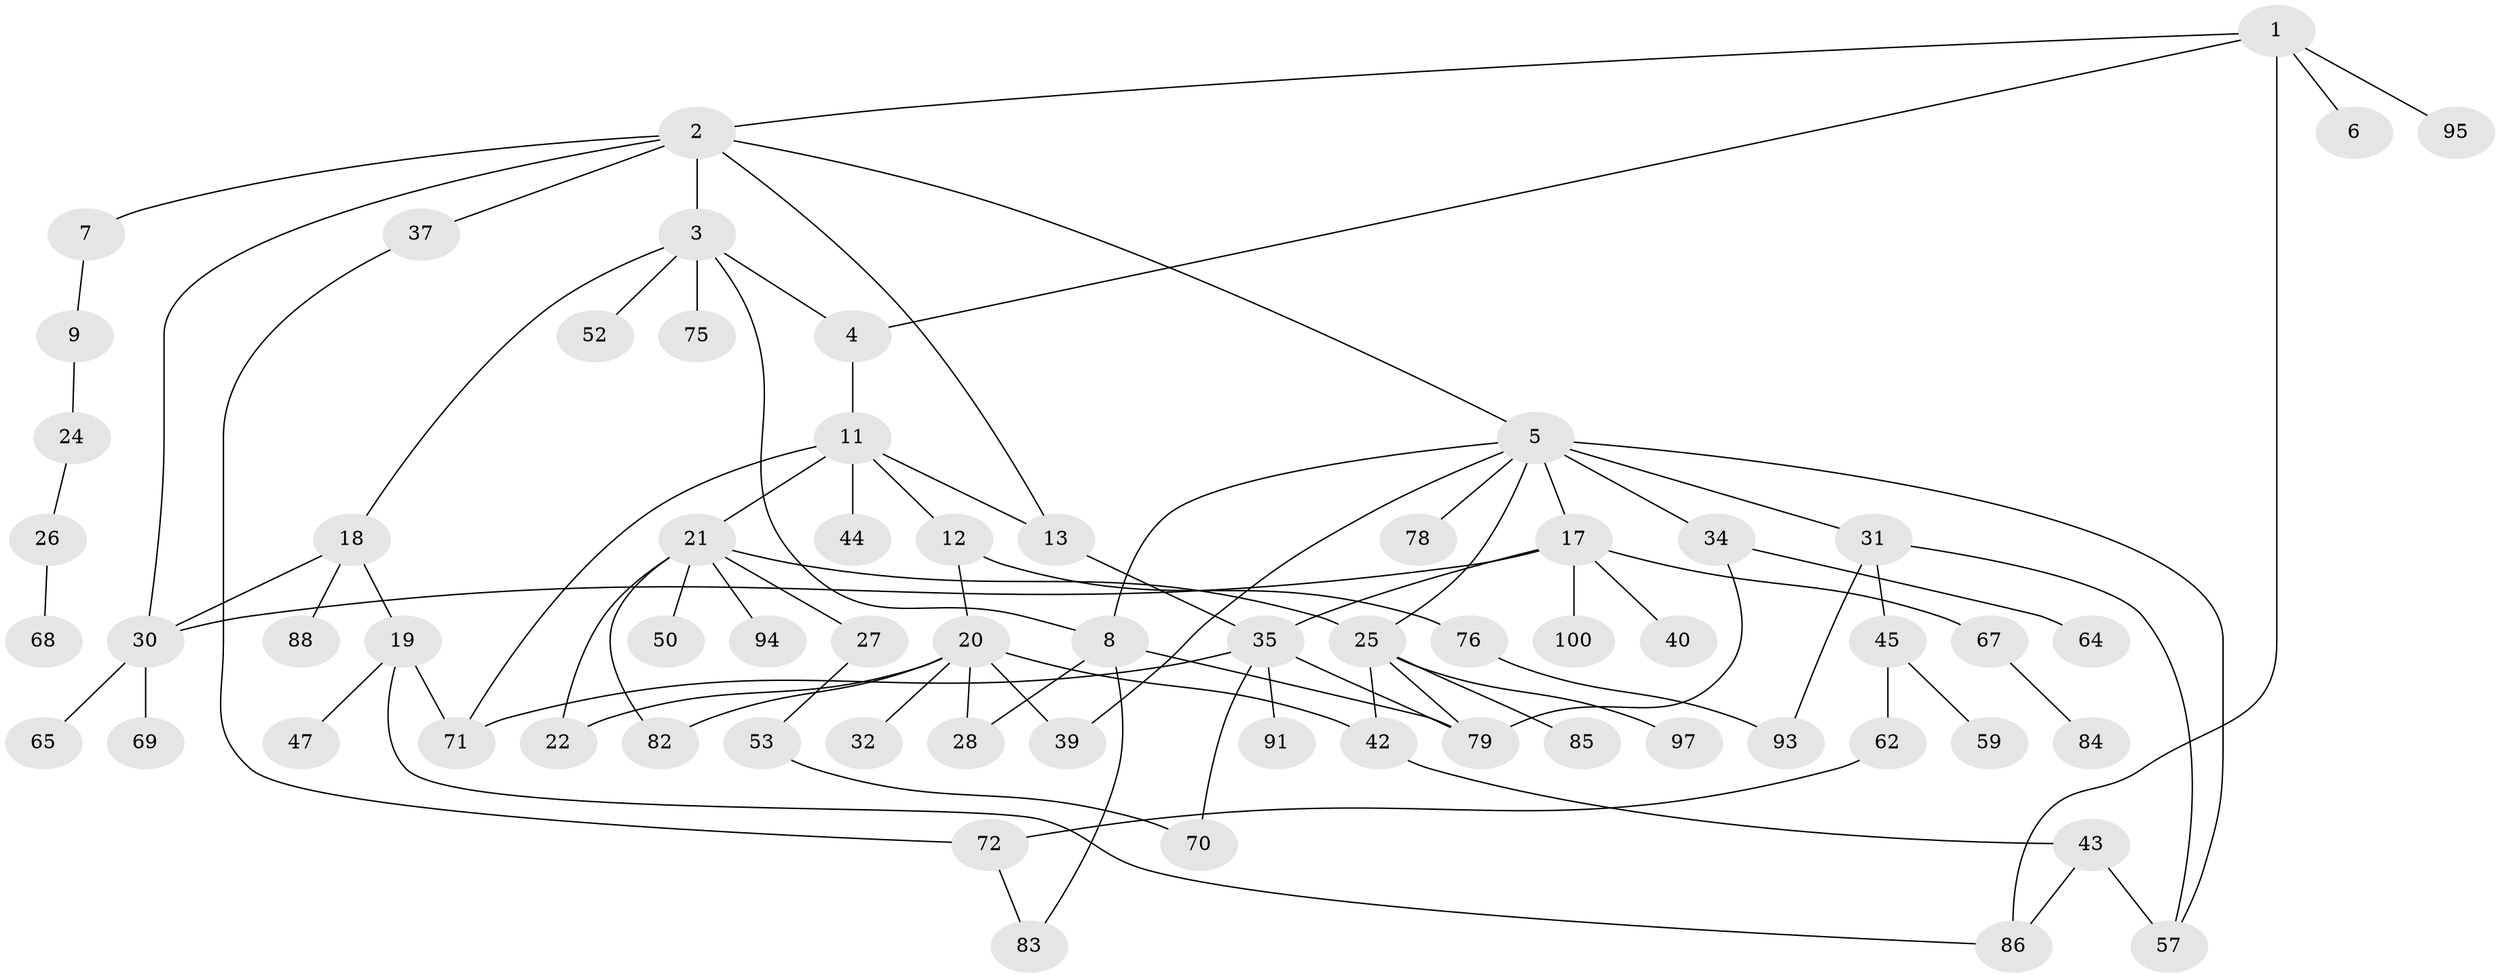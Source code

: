 // original degree distribution, {5: 0.04, 4: 0.13, 3: 0.15, 8: 0.01, 2: 0.37, 6: 0.03, 7: 0.01, 1: 0.26}
// Generated by graph-tools (version 1.1) at 2025/38/02/21/25 10:38:51]
// undirected, 66 vertices, 90 edges
graph export_dot {
graph [start="1"]
  node [color=gray90,style=filled];
  1 [super="+81"];
  2 [super="+29"];
  3 [super="+10"];
  4 [super="+73"];
  5 [super="+16"];
  6 [super="+58"];
  7;
  8 [super="+55"];
  9 [super="+14"];
  11 [super="+15"];
  12 [super="+49"];
  13 [super="+61"];
  17 [super="+36"];
  18 [super="+48"];
  19 [super="+46"];
  20 [super="+80"];
  21 [super="+23"];
  22 [super="+98"];
  24;
  25 [super="+54"];
  26 [super="+63"];
  27 [super="+38"];
  28;
  30 [super="+33"];
  31 [super="+41"];
  32;
  34 [super="+56"];
  35 [super="+60"];
  37;
  39 [super="+74"];
  40;
  42;
  43 [super="+66"];
  44;
  45 [super="+51"];
  47;
  50;
  52;
  53;
  57;
  59;
  62;
  64;
  65;
  67;
  68 [super="+90"];
  69;
  70;
  71 [super="+99"];
  72 [super="+77"];
  75;
  76;
  78 [super="+87"];
  79 [super="+89"];
  82;
  83;
  84;
  85;
  86 [super="+92"];
  88;
  91;
  93 [super="+96"];
  94;
  95;
  97;
  100;
  1 -- 2;
  1 -- 4;
  1 -- 6;
  1 -- 86;
  1 -- 95;
  2 -- 3;
  2 -- 5;
  2 -- 7;
  2 -- 37;
  2 -- 13;
  2 -- 30;
  3 -- 75;
  3 -- 8;
  3 -- 18;
  3 -- 52;
  3 -- 4;
  4 -- 11;
  5 -- 8;
  5 -- 17;
  5 -- 39;
  5 -- 78;
  5 -- 34 [weight=2];
  5 -- 57;
  5 -- 25;
  5 -- 31;
  7 -- 9;
  8 -- 83;
  8 -- 28;
  8 -- 79;
  9 -- 24;
  11 -- 12;
  11 -- 13;
  11 -- 44;
  11 -- 71;
  11 -- 21;
  12 -- 20;
  12 -- 76;
  13 -- 35;
  17 -- 35;
  17 -- 40;
  17 -- 67;
  17 -- 100;
  17 -- 30;
  18 -- 19;
  18 -- 30;
  18 -- 88;
  19 -- 47;
  19 -- 86;
  19 -- 71;
  20 -- 28;
  20 -- 32;
  20 -- 82;
  20 -- 42;
  20 -- 39;
  20 -- 22;
  21 -- 22;
  21 -- 94;
  21 -- 82;
  21 -- 25;
  21 -- 50;
  21 -- 27;
  24 -- 26;
  25 -- 42;
  25 -- 85;
  25 -- 97;
  25 -- 79;
  26 -- 68;
  27 -- 53;
  30 -- 65;
  30 -- 69;
  31 -- 45;
  31 -- 57;
  31 -- 93;
  34 -- 64;
  34 -- 79;
  35 -- 91;
  35 -- 71;
  35 -- 79;
  35 -- 70;
  37 -- 72;
  42 -- 43;
  43 -- 86;
  43 -- 57;
  45 -- 59;
  45 -- 62;
  53 -- 70;
  62 -- 72;
  67 -- 84;
  72 -- 83;
  76 -- 93;
}
